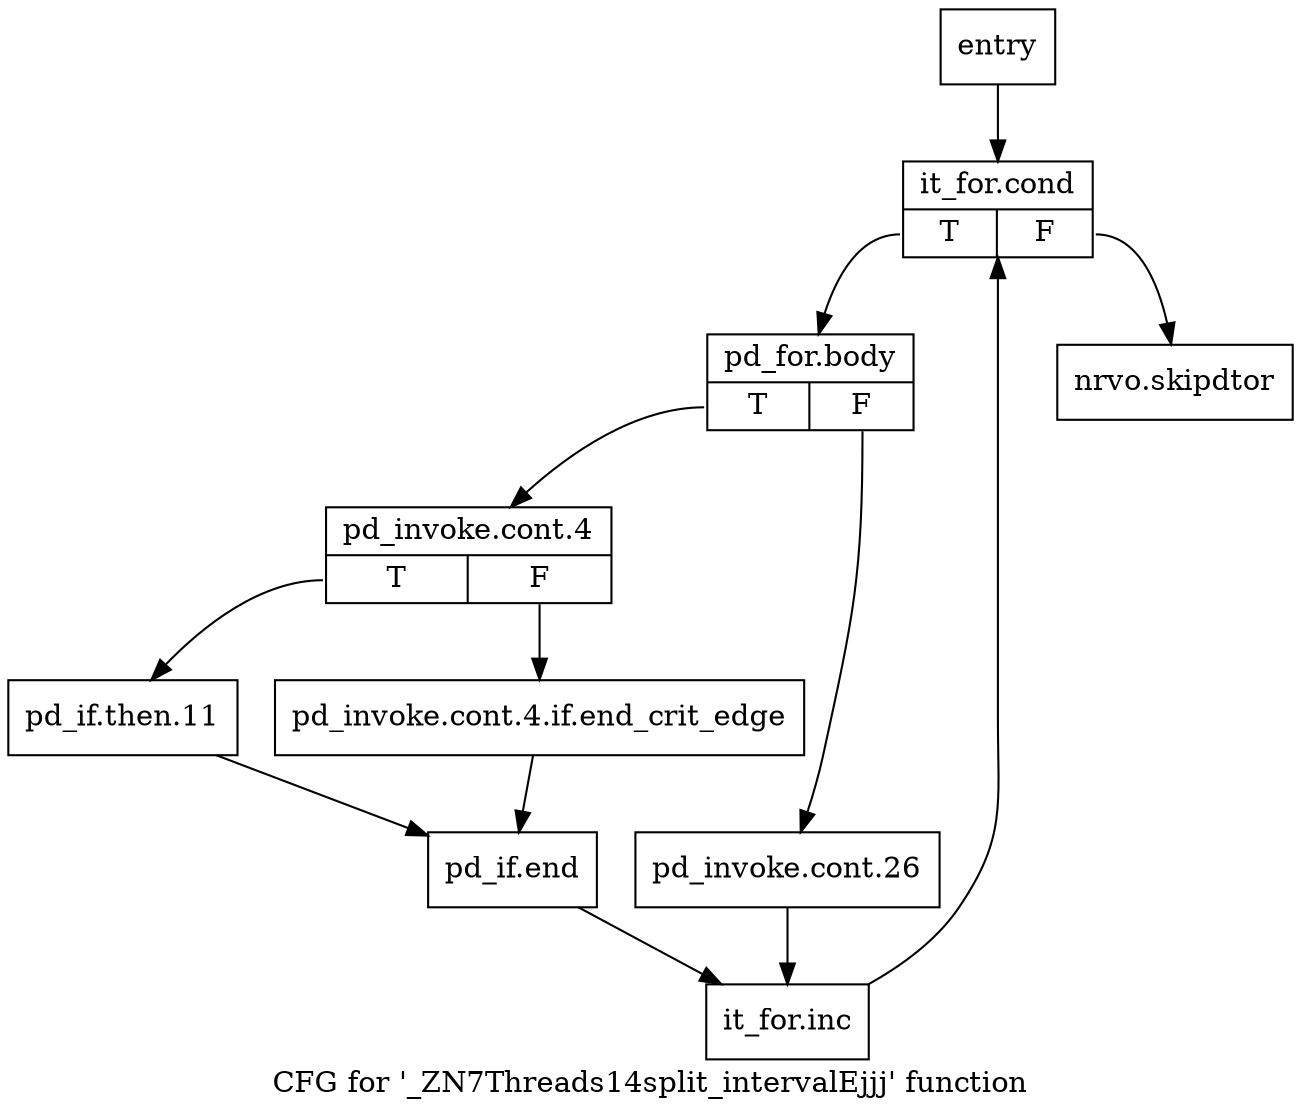 digraph "CFG for '_ZN7Threads14split_intervalEjjj' function" {
	label="CFG for '_ZN7Threads14split_intervalEjjj' function";

	Node0x3d15ce0 [shape=record,label="{entry}"];
	Node0x3d15ce0 -> Node0x3d15d30;
	Node0x3d15d30 [shape=record,label="{it_for.cond|{<s0>T|<s1>F}}"];
	Node0x3d15d30:s0 -> Node0x3d15d80;
	Node0x3d15d30:s1 -> Node0x3d15fb0;
	Node0x3d15d80 [shape=record,label="{pd_for.body|{<s0>T|<s1>F}}"];
	Node0x3d15d80:s0 -> Node0x3d15dd0;
	Node0x3d15d80:s1 -> Node0x3d15f10;
	Node0x3d15dd0 [shape=record,label="{pd_invoke.cont.4|{<s0>T|<s1>F}}"];
	Node0x3d15dd0:s0 -> Node0x3d15e70;
	Node0x3d15dd0:s1 -> Node0x3d15e20;
	Node0x3d15e20 [shape=record,label="{pd_invoke.cont.4.if.end_crit_edge}"];
	Node0x3d15e20 -> Node0x3d15ec0;
	Node0x3d15e70 [shape=record,label="{pd_if.then.11}"];
	Node0x3d15e70 -> Node0x3d15ec0;
	Node0x3d15ec0 [shape=record,label="{pd_if.end}"];
	Node0x3d15ec0 -> Node0x3d15f60;
	Node0x3d15f10 [shape=record,label="{pd_invoke.cont.26}"];
	Node0x3d15f10 -> Node0x3d15f60;
	Node0x3d15f60 [shape=record,label="{it_for.inc}"];
	Node0x3d15f60 -> Node0x3d15d30;
	Node0x3d15fb0 [shape=record,label="{nrvo.skipdtor}"];
}
